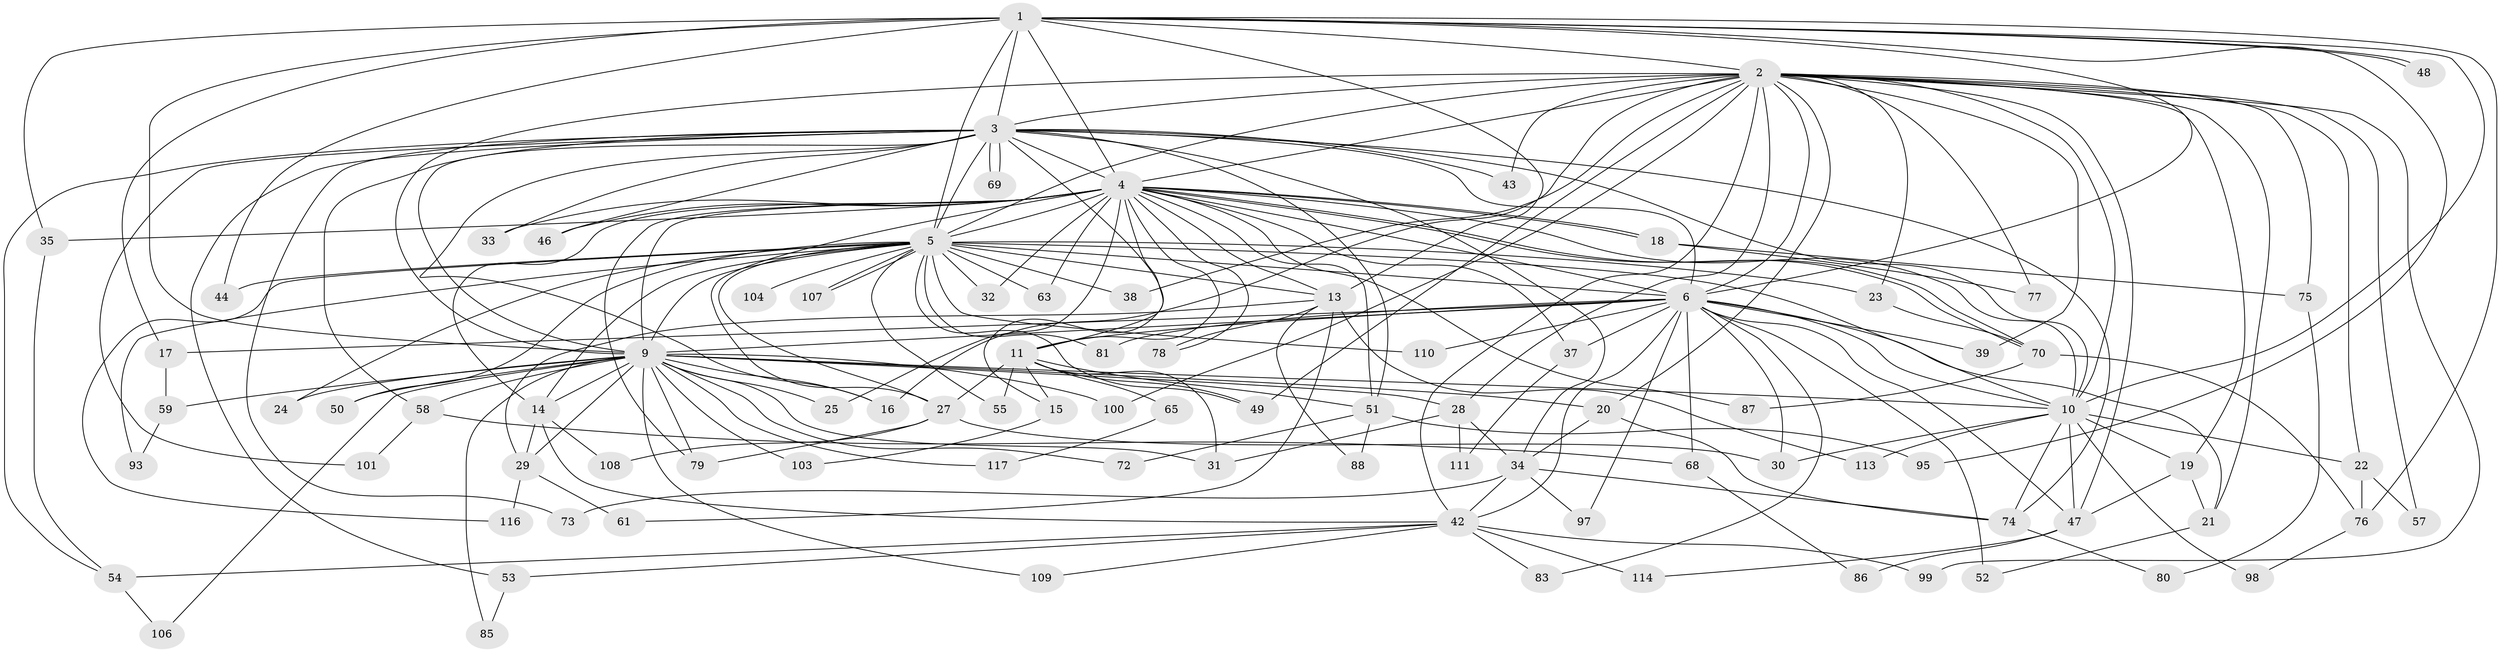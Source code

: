 // Generated by graph-tools (version 1.1) at 2025/51/02/27/25 19:51:43]
// undirected, 90 vertices, 212 edges
graph export_dot {
graph [start="1"]
  node [color=gray90,style=filled];
  1 [super="+56"];
  2 [super="+66"];
  3 [super="+8"];
  4 [super="+40"];
  5 [super="+7"];
  6 [super="+96"];
  9 [super="+26"];
  10 [super="+82"];
  11 [super="+12"];
  13 [super="+36"];
  14;
  15;
  16 [super="+41"];
  17;
  18;
  19 [super="+91"];
  20 [super="+118"];
  21;
  22;
  23 [super="+115"];
  24;
  25;
  27 [super="+94"];
  28 [super="+92"];
  29 [super="+89"];
  30 [super="+62"];
  31 [super="+84"];
  32;
  33;
  34 [super="+45"];
  35;
  37;
  38;
  39;
  42 [super="+105"];
  43;
  44;
  46;
  47 [super="+60"];
  48;
  49 [super="+71"];
  50;
  51 [super="+67"];
  52;
  53;
  54 [super="+64"];
  55;
  57;
  58 [super="+90"];
  59;
  61;
  63;
  65;
  68;
  69;
  70;
  72;
  73;
  74 [super="+112"];
  75;
  76 [super="+102"];
  77;
  78;
  79 [super="+119"];
  80;
  81;
  83;
  85;
  86;
  87;
  88;
  93;
  95;
  97;
  98;
  99;
  100;
  101;
  103;
  104;
  106;
  107;
  108;
  109;
  110;
  111;
  113;
  114;
  116;
  117;
  1 -- 2;
  1 -- 3 [weight=2];
  1 -- 4;
  1 -- 5 [weight=2];
  1 -- 6;
  1 -- 9 [weight=2];
  1 -- 10;
  1 -- 17;
  1 -- 35;
  1 -- 44;
  1 -- 48;
  1 -- 48;
  1 -- 76;
  1 -- 95;
  1 -- 13;
  2 -- 3 [weight=2];
  2 -- 4 [weight=2];
  2 -- 5 [weight=2];
  2 -- 6;
  2 -- 9;
  2 -- 10;
  2 -- 16;
  2 -- 19;
  2 -- 20;
  2 -- 21;
  2 -- 22;
  2 -- 23;
  2 -- 28;
  2 -- 38;
  2 -- 39;
  2 -- 43;
  2 -- 47;
  2 -- 49;
  2 -- 57;
  2 -- 75;
  2 -- 77;
  2 -- 99;
  2 -- 100;
  2 -- 42;
  3 -- 4 [weight=2];
  3 -- 5 [weight=4];
  3 -- 6 [weight=2];
  3 -- 9 [weight=2];
  3 -- 10 [weight=2];
  3 -- 16;
  3 -- 33;
  3 -- 43;
  3 -- 58;
  3 -- 69;
  3 -- 69;
  3 -- 73;
  3 -- 101;
  3 -- 51;
  3 -- 11;
  3 -- 46;
  3 -- 53;
  3 -- 54;
  3 -- 34;
  3 -- 74;
  4 -- 5 [weight=2];
  4 -- 6;
  4 -- 9;
  4 -- 10;
  4 -- 11;
  4 -- 13;
  4 -- 14;
  4 -- 15;
  4 -- 18;
  4 -- 18;
  4 -- 25;
  4 -- 32;
  4 -- 33;
  4 -- 35;
  4 -- 37;
  4 -- 46;
  4 -- 51;
  4 -- 63;
  4 -- 70;
  4 -- 70;
  4 -- 78;
  4 -- 79;
  4 -- 87;
  4 -- 27;
  5 -- 6 [weight=2];
  5 -- 9 [weight=2];
  5 -- 10 [weight=2];
  5 -- 13;
  5 -- 14;
  5 -- 23;
  5 -- 24;
  5 -- 27;
  5 -- 32;
  5 -- 38;
  5 -- 50;
  5 -- 55;
  5 -- 104 [weight=2];
  5 -- 107;
  5 -- 107;
  5 -- 110;
  5 -- 81;
  5 -- 93;
  5 -- 44;
  5 -- 116;
  5 -- 63;
  5 -- 49;
  6 -- 9;
  6 -- 10;
  6 -- 11 [weight=2];
  6 -- 17;
  6 -- 21;
  6 -- 30;
  6 -- 37;
  6 -- 39;
  6 -- 42;
  6 -- 47;
  6 -- 52;
  6 -- 68;
  6 -- 81;
  6 -- 83;
  6 -- 97;
  6 -- 110;
  9 -- 10;
  9 -- 20;
  9 -- 24;
  9 -- 25;
  9 -- 28;
  9 -- 29;
  9 -- 31;
  9 -- 50;
  9 -- 58 [weight=2];
  9 -- 59;
  9 -- 72;
  9 -- 85;
  9 -- 100;
  9 -- 103;
  9 -- 106;
  9 -- 109;
  9 -- 117;
  9 -- 14;
  9 -- 16;
  9 -- 79;
  10 -- 19;
  10 -- 22;
  10 -- 74;
  10 -- 98;
  10 -- 113;
  10 -- 47;
  10 -- 30;
  11 -- 15;
  11 -- 27;
  11 -- 31 [weight=2];
  11 -- 49;
  11 -- 51;
  11 -- 55;
  11 -- 65 [weight=2];
  13 -- 29;
  13 -- 61;
  13 -- 78;
  13 -- 88;
  13 -- 113;
  14 -- 42;
  14 -- 108;
  14 -- 29;
  15 -- 103;
  17 -- 59;
  18 -- 75;
  18 -- 77;
  19 -- 47;
  19 -- 21;
  20 -- 34;
  20 -- 74;
  21 -- 52;
  22 -- 57;
  22 -- 76;
  23 -- 70;
  27 -- 30;
  27 -- 79;
  27 -- 108;
  28 -- 34;
  28 -- 111;
  28 -- 31;
  29 -- 61;
  29 -- 116;
  34 -- 73;
  34 -- 74;
  34 -- 97;
  34 -- 42;
  35 -- 54;
  37 -- 111;
  42 -- 53;
  42 -- 54;
  42 -- 83;
  42 -- 99;
  42 -- 109;
  42 -- 114;
  47 -- 114;
  47 -- 86;
  51 -- 72;
  51 -- 95;
  51 -- 88;
  53 -- 85;
  54 -- 106;
  58 -- 68;
  58 -- 101;
  59 -- 93;
  65 -- 117;
  68 -- 86;
  70 -- 87;
  70 -- 76;
  74 -- 80;
  75 -- 80;
  76 -- 98;
}
